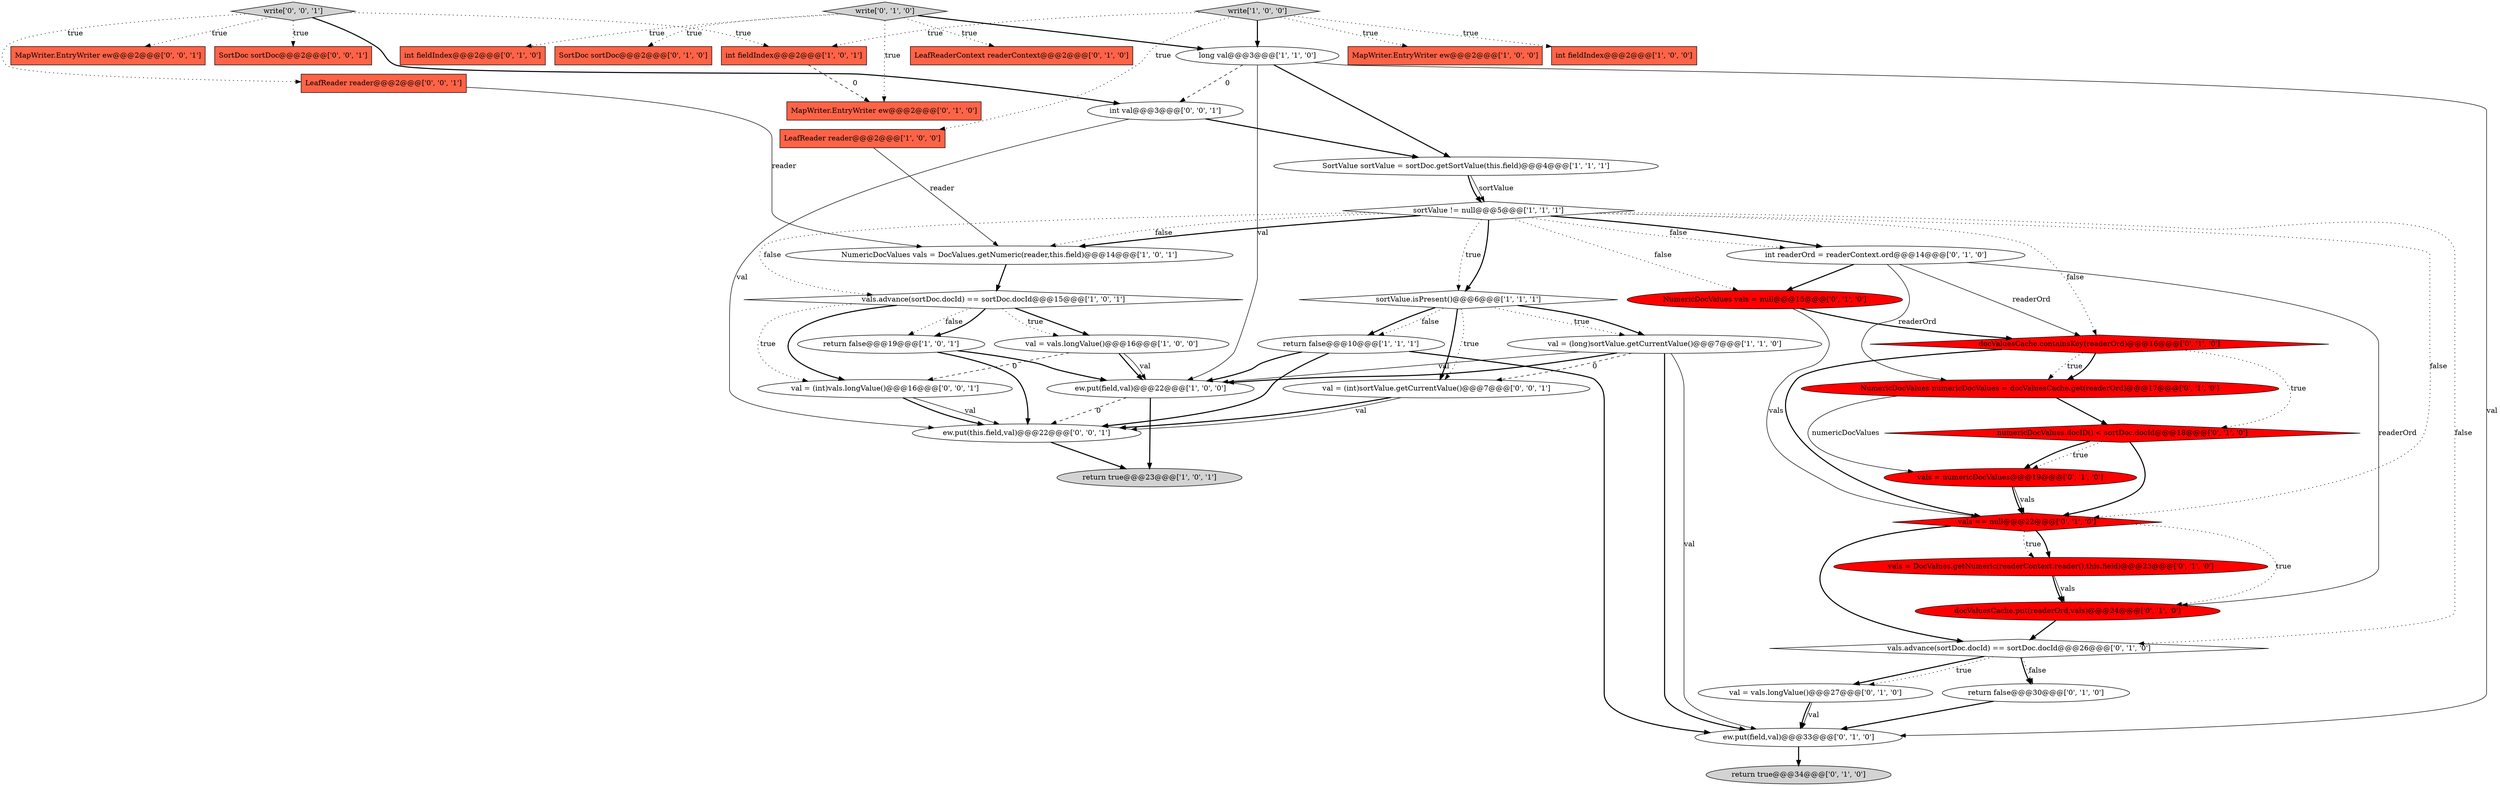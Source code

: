 digraph {
21 [style = filled, label = "NumericDocValues vals = null@@@15@@@['0', '1', '0']", fillcolor = red, shape = ellipse image = "AAA1AAABBB2BBB"];
41 [style = filled, label = "SortDoc sortDoc@@@2@@@['0', '0', '1']", fillcolor = tomato, shape = box image = "AAA0AAABBB3BBB"];
7 [style = filled, label = "long val@@@3@@@['1', '1', '0']", fillcolor = white, shape = ellipse image = "AAA0AAABBB1BBB"];
33 [style = filled, label = "return false@@@30@@@['0', '1', '0']", fillcolor = white, shape = ellipse image = "AAA0AAABBB2BBB"];
17 [style = filled, label = "return true@@@34@@@['0', '1', '0']", fillcolor = lightgray, shape = ellipse image = "AAA0AAABBB2BBB"];
31 [style = filled, label = "vals = DocValues.getNumeric(readerContext.reader(),this.field)@@@23@@@['0', '1', '0']", fillcolor = red, shape = ellipse image = "AAA1AAABBB2BBB"];
32 [style = filled, label = "MapWriter.EntryWriter ew@@@2@@@['0', '1', '0']", fillcolor = tomato, shape = box image = "AAA1AAABBB2BBB"];
35 [style = filled, label = "docValuesCache.put(readerOrd,vals)@@@24@@@['0', '1', '0']", fillcolor = red, shape = ellipse image = "AAA1AAABBB2BBB"];
6 [style = filled, label = "val = vals.longValue()@@@16@@@['1', '0', '0']", fillcolor = white, shape = ellipse image = "AAA0AAABBB1BBB"];
8 [style = filled, label = "val = (long)sortValue.getCurrentValue()@@@7@@@['1', '1', '0']", fillcolor = white, shape = ellipse image = "AAA0AAABBB1BBB"];
4 [style = filled, label = "ew.put(field,val)@@@22@@@['1', '0', '0']", fillcolor = white, shape = ellipse image = "AAA0AAABBB1BBB"];
43 [style = filled, label = "int val@@@3@@@['0', '0', '1']", fillcolor = white, shape = ellipse image = "AAA0AAABBB3BBB"];
1 [style = filled, label = "MapWriter.EntryWriter ew@@@2@@@['1', '0', '0']", fillcolor = tomato, shape = box image = "AAA0AAABBB1BBB"];
15 [style = filled, label = "int fieldIndex@@@2@@@['1', '0', '1']", fillcolor = tomato, shape = box image = "AAA0AAABBB1BBB"];
40 [style = filled, label = "write['0', '0', '1']", fillcolor = lightgray, shape = diamond image = "AAA0AAABBB3BBB"];
42 [style = filled, label = "ew.put(this.field,val)@@@22@@@['0', '0', '1']", fillcolor = white, shape = ellipse image = "AAA0AAABBB3BBB"];
18 [style = filled, label = "ew.put(field,val)@@@33@@@['0', '1', '0']", fillcolor = white, shape = ellipse image = "AAA0AAABBB2BBB"];
29 [style = filled, label = "int readerOrd = readerContext.ord@@@14@@@['0', '1', '0']", fillcolor = white, shape = ellipse image = "AAA0AAABBB2BBB"];
22 [style = filled, label = "int fieldIndex@@@2@@@['0', '1', '0']", fillcolor = tomato, shape = box image = "AAA0AAABBB2BBB"];
34 [style = filled, label = "write['0', '1', '0']", fillcolor = lightgray, shape = diamond image = "AAA0AAABBB2BBB"];
9 [style = filled, label = "sortValue != null@@@5@@@['1', '1', '1']", fillcolor = white, shape = diamond image = "AAA0AAABBB1BBB"];
28 [style = filled, label = "vals == null@@@22@@@['0', '1', '0']", fillcolor = red, shape = diamond image = "AAA1AAABBB2BBB"];
16 [style = filled, label = "vals.advance(sortDoc.docId) == sortDoc.docId@@@15@@@['1', '0', '1']", fillcolor = white, shape = diamond image = "AAA0AAABBB1BBB"];
3 [style = filled, label = "return false@@@19@@@['1', '0', '1']", fillcolor = white, shape = ellipse image = "AAA0AAABBB1BBB"];
24 [style = filled, label = "val = vals.longValue()@@@27@@@['0', '1', '0']", fillcolor = white, shape = ellipse image = "AAA0AAABBB2BBB"];
37 [style = filled, label = "LeafReader reader@@@2@@@['0', '0', '1']", fillcolor = tomato, shape = box image = "AAA0AAABBB3BBB"];
14 [style = filled, label = "return false@@@10@@@['1', '1', '1']", fillcolor = white, shape = ellipse image = "AAA0AAABBB1BBB"];
13 [style = filled, label = "sortValue.isPresent()@@@6@@@['1', '1', '1']", fillcolor = white, shape = diamond image = "AAA0AAABBB1BBB"];
20 [style = filled, label = "LeafReaderContext readerContext@@@2@@@['0', '1', '0']", fillcolor = tomato, shape = box image = "AAA0AAABBB2BBB"];
10 [style = filled, label = "return true@@@23@@@['1', '0', '1']", fillcolor = lightgray, shape = ellipse image = "AAA0AAABBB1BBB"];
38 [style = filled, label = "MapWriter.EntryWriter ew@@@2@@@['0', '0', '1']", fillcolor = tomato, shape = box image = "AAA0AAABBB3BBB"];
26 [style = filled, label = "numericDocValues.docID() < sortDoc.docId@@@18@@@['0', '1', '0']", fillcolor = red, shape = diamond image = "AAA1AAABBB2BBB"];
30 [style = filled, label = "vals.advance(sortDoc.docId) == sortDoc.docId@@@26@@@['0', '1', '0']", fillcolor = white, shape = diamond image = "AAA0AAABBB2BBB"];
39 [style = filled, label = "val = (int)vals.longValue()@@@16@@@['0', '0', '1']", fillcolor = white, shape = ellipse image = "AAA0AAABBB3BBB"];
11 [style = filled, label = "LeafReader reader@@@2@@@['1', '0', '0']", fillcolor = tomato, shape = box image = "AAA0AAABBB1BBB"];
25 [style = filled, label = "SortDoc sortDoc@@@2@@@['0', '1', '0']", fillcolor = tomato, shape = box image = "AAA0AAABBB2BBB"];
0 [style = filled, label = "SortValue sortValue = sortDoc.getSortValue(this.field)@@@4@@@['1', '1', '1']", fillcolor = white, shape = ellipse image = "AAA0AAABBB1BBB"];
12 [style = filled, label = "write['1', '0', '0']", fillcolor = lightgray, shape = diamond image = "AAA0AAABBB1BBB"];
5 [style = filled, label = "int fieldIndex@@@2@@@['1', '0', '0']", fillcolor = tomato, shape = box image = "AAA0AAABBB1BBB"];
2 [style = filled, label = "NumericDocValues vals = DocValues.getNumeric(reader,this.field)@@@14@@@['1', '0', '1']", fillcolor = white, shape = ellipse image = "AAA0AAABBB1BBB"];
27 [style = filled, label = "docValuesCache.containsKey(readerOrd)@@@16@@@['0', '1', '0']", fillcolor = red, shape = diamond image = "AAA1AAABBB2BBB"];
36 [style = filled, label = "val = (int)sortValue.getCurrentValue()@@@7@@@['0', '0', '1']", fillcolor = white, shape = ellipse image = "AAA0AAABBB3BBB"];
23 [style = filled, label = "NumericDocValues numericDocValues = docValuesCache.get(readerOrd)@@@17@@@['0', '1', '0']", fillcolor = red, shape = ellipse image = "AAA1AAABBB2BBB"];
19 [style = filled, label = "vals = numericDocValues@@@19@@@['0', '1', '0']", fillcolor = red, shape = ellipse image = "AAA1AAABBB2BBB"];
9->28 [style = dotted, label="false"];
28->35 [style = dotted, label="true"];
27->28 [style = bold, label=""];
12->15 [style = dotted, label="true"];
27->23 [style = dotted, label="true"];
26->19 [style = dotted, label="true"];
9->30 [style = dotted, label="false"];
34->20 [style = dotted, label="true"];
29->27 [style = solid, label="readerOrd"];
7->18 [style = solid, label="val"];
40->37 [style = dotted, label="true"];
3->4 [style = bold, label=""];
12->7 [style = bold, label=""];
16->3 [style = dotted, label="false"];
31->35 [style = bold, label=""];
33->18 [style = bold, label=""];
39->42 [style = solid, label="val"];
16->39 [style = dotted, label="true"];
13->36 [style = bold, label=""];
8->18 [style = solid, label="val"];
43->0 [style = bold, label=""];
26->28 [style = bold, label=""];
8->4 [style = bold, label=""];
19->28 [style = bold, label=""];
9->29 [style = bold, label=""];
30->33 [style = dotted, label="false"];
13->14 [style = bold, label=""];
40->41 [style = dotted, label="true"];
2->16 [style = bold, label=""];
16->3 [style = bold, label=""];
28->30 [style = bold, label=""];
9->2 [style = bold, label=""];
8->18 [style = bold, label=""];
37->2 [style = solid, label="reader"];
13->36 [style = dotted, label="true"];
16->6 [style = bold, label=""];
7->43 [style = dashed, label="0"];
7->0 [style = bold, label=""];
29->35 [style = solid, label="readerOrd"];
24->18 [style = bold, label=""];
12->11 [style = dotted, label="true"];
6->4 [style = bold, label=""];
34->22 [style = dotted, label="true"];
9->27 [style = dotted, label="false"];
9->13 [style = dotted, label="true"];
43->42 [style = solid, label="val"];
14->18 [style = bold, label=""];
19->28 [style = solid, label="vals"];
16->39 [style = bold, label=""];
0->9 [style = solid, label="sortValue"];
39->42 [style = bold, label=""];
40->15 [style = dotted, label="true"];
9->29 [style = dotted, label="false"];
36->42 [style = bold, label=""];
14->4 [style = bold, label=""];
29->23 [style = solid, label="readerOrd"];
4->10 [style = bold, label=""];
30->24 [style = bold, label=""];
9->21 [style = dotted, label="false"];
21->28 [style = solid, label="vals"];
23->19 [style = solid, label="numericDocValues"];
30->33 [style = bold, label=""];
21->27 [style = bold, label=""];
28->31 [style = bold, label=""];
31->35 [style = solid, label="vals"];
14->42 [style = bold, label=""];
15->32 [style = dashed, label="0"];
24->18 [style = solid, label="val"];
40->38 [style = dotted, label="true"];
26->19 [style = bold, label=""];
8->36 [style = dashed, label="0"];
29->21 [style = bold, label=""];
3->42 [style = bold, label=""];
13->8 [style = dotted, label="true"];
11->2 [style = solid, label="reader"];
7->4 [style = solid, label="val"];
36->42 [style = solid, label="val"];
40->43 [style = bold, label=""];
6->4 [style = solid, label="val"];
35->30 [style = bold, label=""];
34->25 [style = dotted, label="true"];
34->32 [style = dotted, label="true"];
8->4 [style = solid, label="val"];
28->31 [style = dotted, label="true"];
0->9 [style = bold, label=""];
30->24 [style = dotted, label="true"];
27->26 [style = dotted, label="true"];
13->14 [style = dotted, label="false"];
23->26 [style = bold, label=""];
9->2 [style = dotted, label="false"];
18->17 [style = bold, label=""];
34->7 [style = bold, label=""];
12->1 [style = dotted, label="true"];
9->16 [style = dotted, label="false"];
6->39 [style = dashed, label="0"];
12->5 [style = dotted, label="true"];
42->10 [style = bold, label=""];
4->42 [style = dashed, label="0"];
27->23 [style = bold, label=""];
13->8 [style = bold, label=""];
16->6 [style = dotted, label="true"];
9->13 [style = bold, label=""];
}
